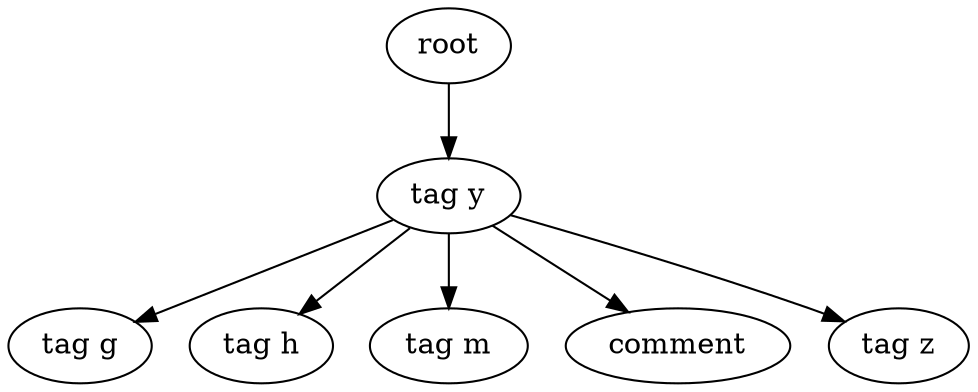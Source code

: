 digraph Tree{
0[label="root"];
0->00
00[label="tag y"];
00->000
000[label="tag g"];
00->001
001[label="tag h"];
00->002
002[label="tag m"];
00->003
003[label="comment"];
00->004
004[label="tag z"];
}
